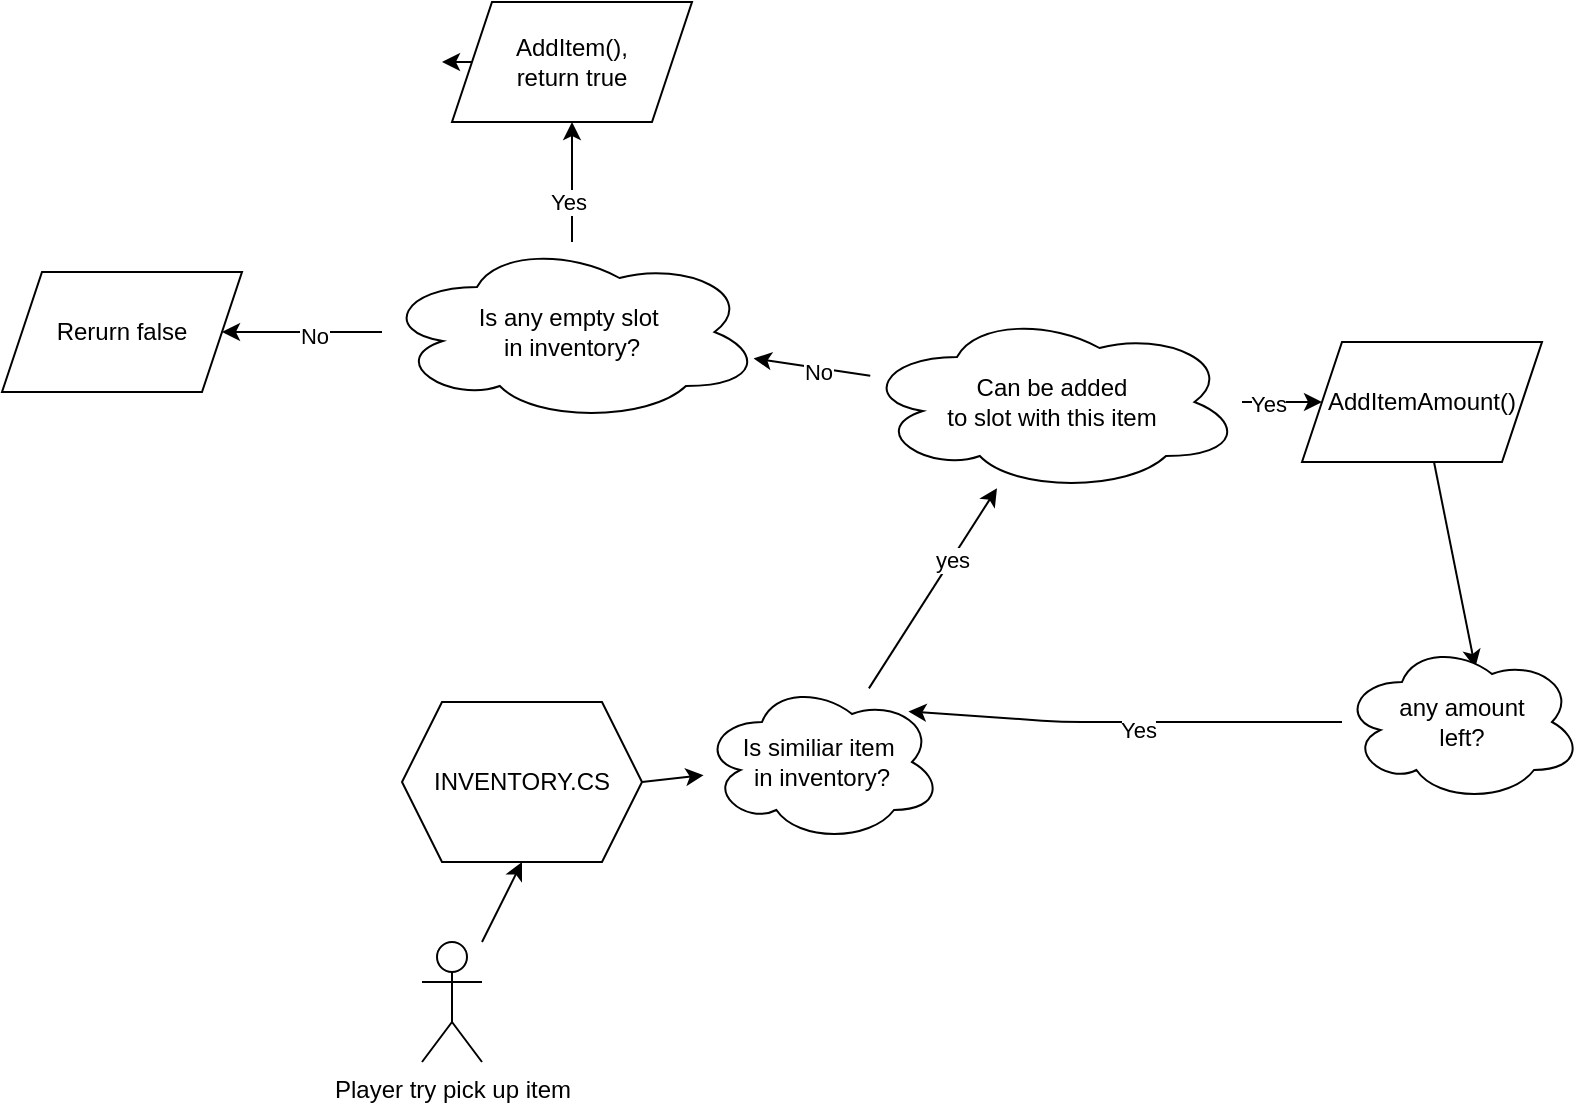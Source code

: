 <mxfile>
    <diagram id="BP8vGnqoJwdtH91QIXQc" name="inventorySchema">
        <mxGraphModel dx="2331" dy="1036" grid="1" gridSize="10" guides="1" tooltips="1" connect="1" arrows="1" fold="1" page="1" pageScale="1" pageWidth="850" pageHeight="1100" math="0" shadow="0">
            <root>
                <mxCell id="0"/>
                <mxCell id="1" parent="0"/>
                <mxCell id="7" style="edgeStyle=none;html=1;exitX=1;exitY=0.5;exitDx=0;exitDy=0;" parent="1" source="19" target="5" edge="1">
                    <mxGeometry relative="1" as="geometry">
                        <mxPoint x="150.0" y="460" as="sourcePoint"/>
                    </mxGeometry>
                </mxCell>
                <mxCell id="11" value="" style="edgeStyle=none;html=1;" parent="1" source="5" target="10" edge="1">
                    <mxGeometry relative="1" as="geometry"/>
                </mxCell>
                <mxCell id="12" value="yes" style="edgeLabel;html=1;align=center;verticalAlign=middle;resizable=0;points=[];" parent="11" vertex="1" connectable="0">
                    <mxGeometry x="0.281" relative="1" as="geometry">
                        <mxPoint as="offset"/>
                    </mxGeometry>
                </mxCell>
                <mxCell id="5" value="Is similiar item&amp;nbsp;&lt;br&gt;in inventory?" style="ellipse;shape=cloud;whiteSpace=wrap;html=1;" parent="1" vertex="1">
                    <mxGeometry x="180" y="410" width="120" height="80" as="geometry"/>
                </mxCell>
                <mxCell id="14" value="" style="edgeStyle=none;html=1;entryX=0;entryY=0.5;entryDx=0;entryDy=0;" parent="1" source="10" target="24" edge="1">
                    <mxGeometry relative="1" as="geometry">
                        <mxPoint x="477.08" y="272.52" as="targetPoint"/>
                    </mxGeometry>
                </mxCell>
                <mxCell id="15" value="Yes" style="edgeLabel;html=1;align=center;verticalAlign=middle;resizable=0;points=[];" parent="14" vertex="1" connectable="0">
                    <mxGeometry x="-0.344" y="-1" relative="1" as="geometry">
                        <mxPoint as="offset"/>
                    </mxGeometry>
                </mxCell>
                <mxCell id="33" value="" style="edgeStyle=none;html=1;" parent="1" source="10" target="32" edge="1">
                    <mxGeometry relative="1" as="geometry"/>
                </mxCell>
                <mxCell id="34" value="No" style="edgeLabel;html=1;align=center;verticalAlign=middle;resizable=0;points=[];" parent="33" vertex="1" connectable="0">
                    <mxGeometry x="-0.101" y="2" relative="1" as="geometry">
                        <mxPoint as="offset"/>
                    </mxGeometry>
                </mxCell>
                <mxCell id="10" value="Can be added&lt;br&gt;to slot with this item" style="ellipse;shape=cloud;whiteSpace=wrap;html=1;" parent="1" vertex="1">
                    <mxGeometry x="260" y="225" width="190" height="90" as="geometry"/>
                </mxCell>
                <mxCell id="18" style="edgeStyle=none;html=1;entryX=0.5;entryY=1;entryDx=0;entryDy=0;" parent="1" source="16" target="19" edge="1">
                    <mxGeometry relative="1" as="geometry">
                        <mxPoint x="71.667" y="490" as="targetPoint"/>
                    </mxGeometry>
                </mxCell>
                <mxCell id="16" value="Player try pick up item" style="shape=umlActor;verticalLabelPosition=bottom;verticalAlign=top;html=1;outlineConnect=0;" parent="1" vertex="1">
                    <mxGeometry x="40" y="540" width="30" height="60" as="geometry"/>
                </mxCell>
                <mxCell id="19" value="INVENTORY.CS" style="shape=hexagon;perimeter=hexagonPerimeter2;whiteSpace=wrap;html=1;fixedSize=1;" parent="1" vertex="1">
                    <mxGeometry x="30" y="420" width="120" height="80" as="geometry"/>
                </mxCell>
                <mxCell id="28" style="edgeStyle=none;html=1;entryX=0.555;entryY=0.161;entryDx=0;entryDy=0;entryPerimeter=0;" parent="1" source="24" target="27" edge="1">
                    <mxGeometry relative="1" as="geometry"/>
                </mxCell>
                <mxCell id="24" value="AddItemAmount()" style="shape=parallelogram;perimeter=parallelogramPerimeter;whiteSpace=wrap;html=1;fixedSize=1;" parent="1" vertex="1">
                    <mxGeometry x="480" y="240" width="120" height="60" as="geometry"/>
                </mxCell>
                <mxCell id="29" style="edgeStyle=none;html=1;entryX=0.86;entryY=0.184;entryDx=0;entryDy=0;entryPerimeter=0;" parent="1" source="27" target="5" edge="1">
                    <mxGeometry relative="1" as="geometry">
                        <mxPoint x="700" y="280" as="targetPoint"/>
                        <Array as="points">
                            <mxPoint x="360" y="430"/>
                        </Array>
                    </mxGeometry>
                </mxCell>
                <mxCell id="30" value="Yes" style="edgeLabel;html=1;align=center;verticalAlign=middle;resizable=0;points=[];" parent="29" vertex="1" connectable="0">
                    <mxGeometry x="-0.061" y="-2" relative="1" as="geometry">
                        <mxPoint y="6" as="offset"/>
                    </mxGeometry>
                </mxCell>
                <mxCell id="27" value="any amount &lt;br&gt;left?" style="ellipse;shape=cloud;whiteSpace=wrap;html=1;" parent="1" vertex="1">
                    <mxGeometry x="500" y="390" width="120" height="80" as="geometry"/>
                </mxCell>
                <mxCell id="38" value="" style="edgeStyle=none;html=1;" parent="1" source="32" target="37" edge="1">
                    <mxGeometry relative="1" as="geometry"/>
                </mxCell>
                <mxCell id="40" value="Yes" style="edgeLabel;html=1;align=center;verticalAlign=middle;resizable=0;points=[];" parent="38" vertex="1" connectable="0">
                    <mxGeometry x="-0.32" y="2" relative="1" as="geometry">
                        <mxPoint as="offset"/>
                    </mxGeometry>
                </mxCell>
                <mxCell id="43" value="" style="edgeStyle=none;html=1;entryX=1;entryY=0.5;entryDx=0;entryDy=0;" parent="1" source="32" target="45" edge="1">
                    <mxGeometry relative="1" as="geometry">
                        <mxPoint x="-60.0" y="235" as="targetPoint"/>
                    </mxGeometry>
                </mxCell>
                <mxCell id="44" value="No" style="edgeLabel;html=1;align=center;verticalAlign=middle;resizable=0;points=[];" parent="43" vertex="1" connectable="0">
                    <mxGeometry x="-0.145" y="2" relative="1" as="geometry">
                        <mxPoint as="offset"/>
                    </mxGeometry>
                </mxCell>
                <mxCell id="32" value="Is any empty slot&amp;nbsp; &lt;br&gt;in inventory?" style="ellipse;shape=cloud;whiteSpace=wrap;html=1;" parent="1" vertex="1">
                    <mxGeometry x="20" y="190" width="190" height="90" as="geometry"/>
                </mxCell>
                <mxCell id="46" style="edgeStyle=none;html=1;" parent="1" source="37" edge="1">
                    <mxGeometry relative="1" as="geometry">
                        <mxPoint x="50.0" y="100" as="targetPoint"/>
                    </mxGeometry>
                </mxCell>
                <mxCell id="37" value="AddItem(),&lt;br&gt;return true" style="shape=parallelogram;perimeter=parallelogramPerimeter;whiteSpace=wrap;html=1;fixedSize=1;" parent="1" vertex="1">
                    <mxGeometry x="55" y="70" width="120" height="60" as="geometry"/>
                </mxCell>
                <mxCell id="45" value="Rerurn false" style="shape=parallelogram;perimeter=parallelogramPerimeter;whiteSpace=wrap;html=1;fixedSize=1;" parent="1" vertex="1">
                    <mxGeometry x="-170" y="205" width="120" height="60" as="geometry"/>
                </mxCell>
            </root>
        </mxGraphModel>
    </diagram>
    <diagram id="WzyD3qN1kq7u345X2MTA" name="item slot">
        <mxGraphModel dx="705" dy="493" grid="1" gridSize="10" guides="1" tooltips="1" connect="1" arrows="1" fold="1" page="1" pageScale="1" pageWidth="850" pageHeight="1100" math="0" shadow="0">
            <root>
                <mxCell id="0"/>
                <mxCell id="1" parent="0"/>
                <mxCell id="HR1_0WAg1n58BlT7eR2J-3" style="edgeStyle=none;html=1;entryX=0;entryY=0.5;entryDx=0;entryDy=0;" edge="1" parent="1" source="HR1_0WAg1n58BlT7eR2J-1" target="HR1_0WAg1n58BlT7eR2J-2">
                    <mxGeometry relative="1" as="geometry"/>
                </mxCell>
                <mxCell id="HR1_0WAg1n58BlT7eR2J-1" value="lista w inventory.cs" style="rounded=0;whiteSpace=wrap;html=1;" vertex="1" parent="1">
                    <mxGeometry x="30" y="380" width="120" height="40" as="geometry"/>
                </mxCell>
                <mxCell id="HR1_0WAg1n58BlT7eR2J-5" style="edgeStyle=none;html=1;" edge="1" parent="1" target="HR1_0WAg1n58BlT7eR2J-4">
                    <mxGeometry relative="1" as="geometry">
                        <mxPoint x="230" y="300" as="targetPoint"/>
                        <mxPoint x="180" y="280" as="sourcePoint"/>
                        <Array as="points">
                            <mxPoint x="200" y="290"/>
                        </Array>
                    </mxGeometry>
                </mxCell>
                <mxCell id="HR1_0WAg1n58BlT7eR2J-2" value="item w inventory slot" style="rounded=0;whiteSpace=wrap;html=1;" vertex="1" parent="1">
                    <mxGeometry x="210" y="220" width="120" height="40" as="geometry"/>
                </mxCell>
                <mxCell id="HR1_0WAg1n58BlT7eR2J-6" style="edgeStyle=none;html=1;entryX=1;entryY=0.5;entryDx=0;entryDy=0;" edge="1" parent="1" source="HR1_0WAg1n58BlT7eR2J-4" target="HR1_0WAg1n58BlT7eR2J-2">
                    <mxGeometry relative="1" as="geometry"/>
                </mxCell>
                <mxCell id="HR1_0WAg1n58BlT7eR2J-4" value="Mouse_draggable" style="rounded=0;whiteSpace=wrap;html=1;" vertex="1" parent="1">
                    <mxGeometry x="400" y="230" width="120" height="60" as="geometry"/>
                </mxCell>
            </root>
        </mxGraphModel>
    </diagram>
</mxfile>